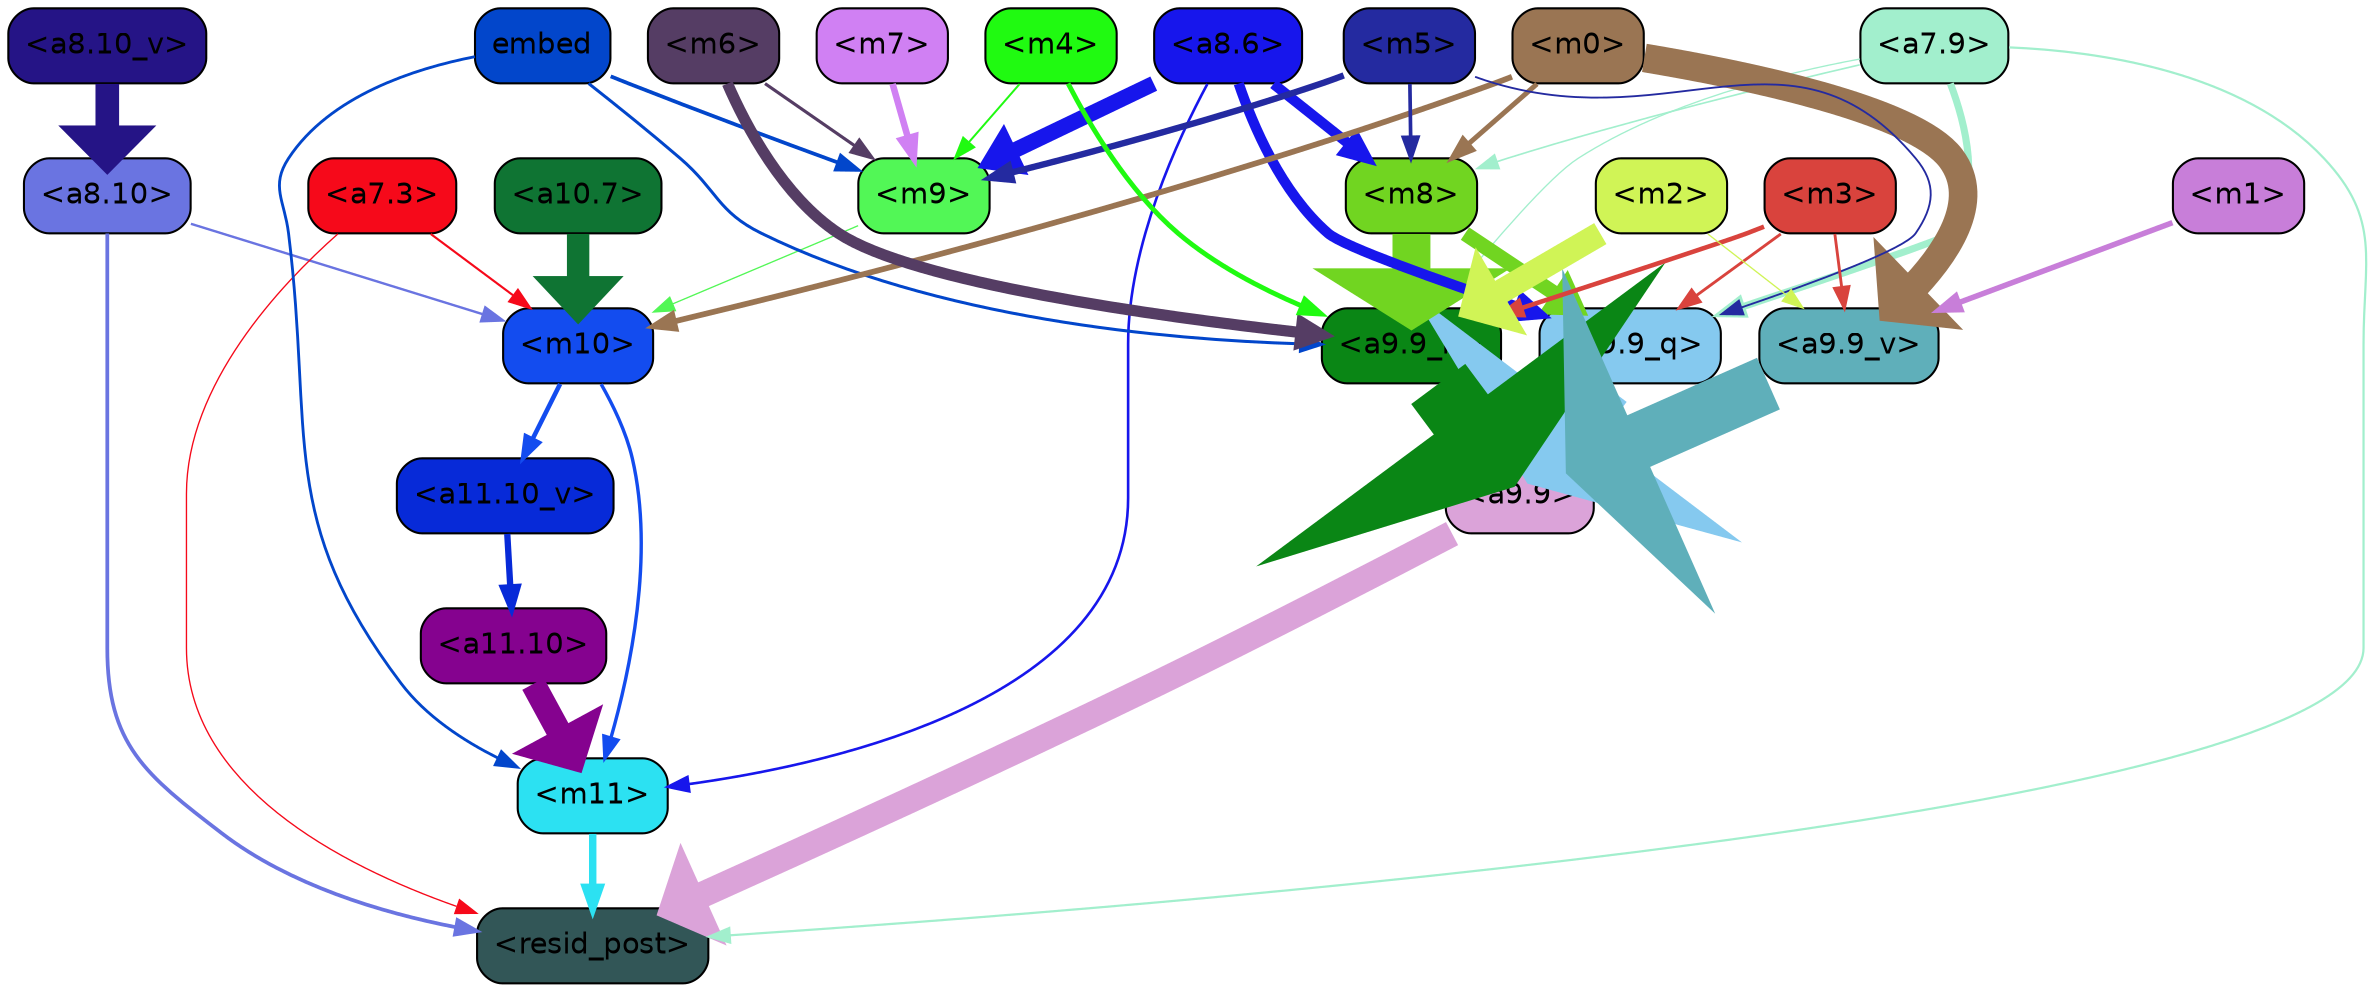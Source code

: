 strict digraph "" {
	graph [bgcolor=transparent,
		layout=dot,
		overlap=false,
		splines=true
	];
	"<m11>"	[color=black,
		fillcolor="#2ce1f2",
		fontname=Helvetica,
		shape=box,
		style="filled, rounded"];
	"<resid_post>"	[color=black,
		fillcolor="#325657",
		fontname=Helvetica,
		shape=box,
		style="filled, rounded"];
	"<m11>" -> "<resid_post>"	[color="#2ce1f2",
		penwidth=3.564229369163513];
	"<a9.9>"	[color=black,
		fillcolor="#dba3d9",
		fontname=Helvetica,
		shape=box,
		style="filled, rounded"];
	"<a9.9>" -> "<resid_post>"	[color="#dba3d9",
		penwidth=12.493714332580566];
	"<a8.10>"	[color=black,
		fillcolor="#6a74e1",
		fontname=Helvetica,
		shape=box,
		style="filled, rounded"];
	"<a8.10>" -> "<resid_post>"	[color="#6a74e1",
		penwidth=1.7969894409179688];
	"<m10>"	[color=black,
		fillcolor="#134cef",
		fontname=Helvetica,
		shape=box,
		style="filled, rounded"];
	"<a8.10>" -> "<m10>"	[color="#6a74e1",
		penwidth=1.1516046524047852];
	"<a7.9>"	[color=black,
		fillcolor="#a2efcd",
		fontname=Helvetica,
		shape=box,
		style="filled, rounded"];
	"<a7.9>" -> "<resid_post>"	[color="#a2efcd",
		penwidth=1.061915397644043];
	"<a9.9_q>"	[color=black,
		fillcolor="#85c9ef",
		fontname=Helvetica,
		shape=box,
		style="filled, rounded"];
	"<a7.9>" -> "<a9.9_q>"	[color="#a2efcd",
		penwidth=3.4010400772094727];
	"<a9.9_k>"	[color=black,
		fillcolor="#0a8615",
		fontname=Helvetica,
		shape=box,
		style="filled, rounded"];
	"<a7.9>" -> "<a9.9_k>"	[color="#a2efcd",
		penwidth=0.6359977722167969];
	"<m8>"	[color=black,
		fillcolor="#71d521",
		fontname=Helvetica,
		shape=box,
		style="filled, rounded"];
	"<a7.9>" -> "<m8>"	[color="#a2efcd",
		penwidth=0.7847824096679688];
	"<a7.3>"	[color=black,
		fillcolor="#f6091a",
		fontname=Helvetica,
		shape=box,
		style="filled, rounded"];
	"<a7.3>" -> "<resid_post>"	[color="#f6091a",
		penwidth=0.6493911743164062];
	"<a7.3>" -> "<m10>"	[color="#f6091a",
		penwidth=1.0287714004516602];
	"<a11.10>"	[color=black,
		fillcolor="#85028f",
		fontname=Helvetica,
		shape=box,
		style="filled, rounded"];
	"<a11.10>" -> "<m11>"	[color="#85028f",
		penwidth=11.804504871368408];
	"<m10>" -> "<m11>"	[color="#134cef",
		penwidth=1.6351637840270996];
	"<a11.10_v>"	[color=black,
		fillcolor="#072ad8",
		fontname=Helvetica,
		shape=box,
		style="filled, rounded"];
	"<m10>" -> "<a11.10_v>"	[color="#134cef",
		penwidth=2.195528030395508];
	"<a8.6>"	[color=black,
		fillcolor="#1716ec",
		fontname=Helvetica,
		shape=box,
		style="filled, rounded"];
	"<a8.6>" -> "<m11>"	[color="#1716ec",
		penwidth=1.2564282417297363];
	"<m9>"	[color=black,
		fillcolor="#52f756",
		fontname=Helvetica,
		shape=box,
		style="filled, rounded"];
	"<a8.6>" -> "<m9>"	[color="#1716ec",
		penwidth=7.538959503173828];
	"<a8.6>" -> "<a9.9_q>"	[color="#1716ec",
		penwidth=4.915989875793457];
	"<a8.6>" -> "<m8>"	[color="#1716ec",
		penwidth=4.953336715698242];
	embed	[color=black,
		fillcolor="#0246cb",
		fontname=Helvetica,
		shape=box,
		style="filled, rounded"];
	embed -> "<m11>"	[color="#0246cb",
		penwidth=1.3679008483886719];
	embed -> "<m9>"	[color="#0246cb",
		penwidth=1.8025074005126953];
	embed -> "<a9.9_k>"	[color="#0246cb",
		penwidth=1.4555702209472656];
	"<a11.10_v>" -> "<a11.10>"	[color="#072ad8",
		penwidth=3.037395477294922];
	"<a10.7>"	[color=black,
		fillcolor="#0f7433",
		fontname=Helvetica,
		shape=box,
		style="filled, rounded"];
	"<a10.7>" -> "<m10>"	[color="#0f7433",
		penwidth=10.747549057006836];
	"<m9>" -> "<m10>"	[color="#52f756",
		penwidth=0.6350235939025879];
	"<m0>"	[color=black,
		fillcolor="#9a7553",
		fontname=Helvetica,
		shape=box,
		style="filled, rounded"];
	"<m0>" -> "<m10>"	[color="#9a7553",
		penwidth=2.7613906860351562];
	"<a9.9_v>"	[color=black,
		fillcolor="#5fafba",
		fontname=Helvetica,
		shape=box,
		style="filled, rounded"];
	"<m0>" -> "<a9.9_v>"	[color="#9a7553",
		penwidth=13.730411529541016];
	"<m0>" -> "<m8>"	[color="#9a7553",
		penwidth=2.381570816040039];
	"<m7>"	[color=black,
		fillcolor="#d080f3",
		fontname=Helvetica,
		shape=box,
		style="filled, rounded"];
	"<m7>" -> "<m9>"	[color="#d080f3",
		penwidth=3.136892318725586];
	"<m6>"	[color=black,
		fillcolor="#553d64",
		fontname=Helvetica,
		shape=box,
		style="filled, rounded"];
	"<m6>" -> "<m9>"	[color="#553d64",
		penwidth=1.5130538940429688];
	"<m6>" -> "<a9.9_k>"	[color="#553d64",
		penwidth=5.398126602172852];
	"<m5>"	[color=black,
		fillcolor="#242aa0",
		fontname=Helvetica,
		shape=box,
		style="filled, rounded"];
	"<m5>" -> "<m9>"	[color="#242aa0",
		penwidth=3.070161819458008];
	"<m5>" -> "<a9.9_q>"	[color="#242aa0",
		penwidth=0.8938226699829102];
	"<m5>" -> "<m8>"	[color="#242aa0",
		penwidth=1.7677688598632812];
	"<m4>"	[color=black,
		fillcolor="#20fa11",
		fontname=Helvetica,
		shape=box,
		style="filled, rounded"];
	"<m4>" -> "<m9>"	[color="#20fa11",
		penwidth=0.9546451568603516];
	"<m4>" -> "<a9.9_k>"	[color="#20fa11",
		penwidth=2.334225654602051];
	"<a9.9_q>" -> "<a9.9>"	[color="#85c9ef",
		penwidth=28.56541872024536];
	"<a9.9_k>" -> "<a9.9>"	[color="#0a8615",
		penwidth=32.31142416596413];
	"<a9.9_v>" -> "<a9.9>"	[color="#5fafba",
		penwidth=27.08489227294922];
	"<m8>" -> "<a9.9_q>"	[color="#71d521",
		penwidth=7.189451217651367];
	"<m8>" -> "<a9.9_k>"	[color="#71d521",
		penwidth=18.19952392578125];
	"<m3>"	[color=black,
		fillcolor="#d9433d",
		fontname=Helvetica,
		shape=box,
		style="filled, rounded"];
	"<m3>" -> "<a9.9_q>"	[color="#d9433d",
		penwidth=1.3806190490722656];
	"<m3>" -> "<a9.9_k>"	[color="#d9433d",
		penwidth=2.201329231262207];
	"<m3>" -> "<a9.9_v>"	[color="#d9433d",
		penwidth=1.3742599487304688];
	"<m2>"	[color=black,
		fillcolor="#d0f456",
		fontname=Helvetica,
		shape=box,
		style="filled, rounded"];
	"<m2>" -> "<a9.9_k>"	[color="#d0f456",
		penwidth=11.667590618133545];
	"<m2>" -> "<a9.9_v>"	[color="#d0f456",
		penwidth=0.6356887817382812];
	"<m1>"	[color=black,
		fillcolor="#c87ed9",
		fontname=Helvetica,
		shape=box,
		style="filled, rounded"];
	"<m1>" -> "<a9.9_v>"	[color="#c87ed9",
		penwidth=2.656749725341797];
	"<a8.10_v>"	[color=black,
		fillcolor="#251486",
		fontname=Helvetica,
		shape=box,
		style="filled, rounded"];
	"<a8.10_v>" -> "<a8.10>"	[color="#251486",
		penwidth=11.339973449707031];
}
